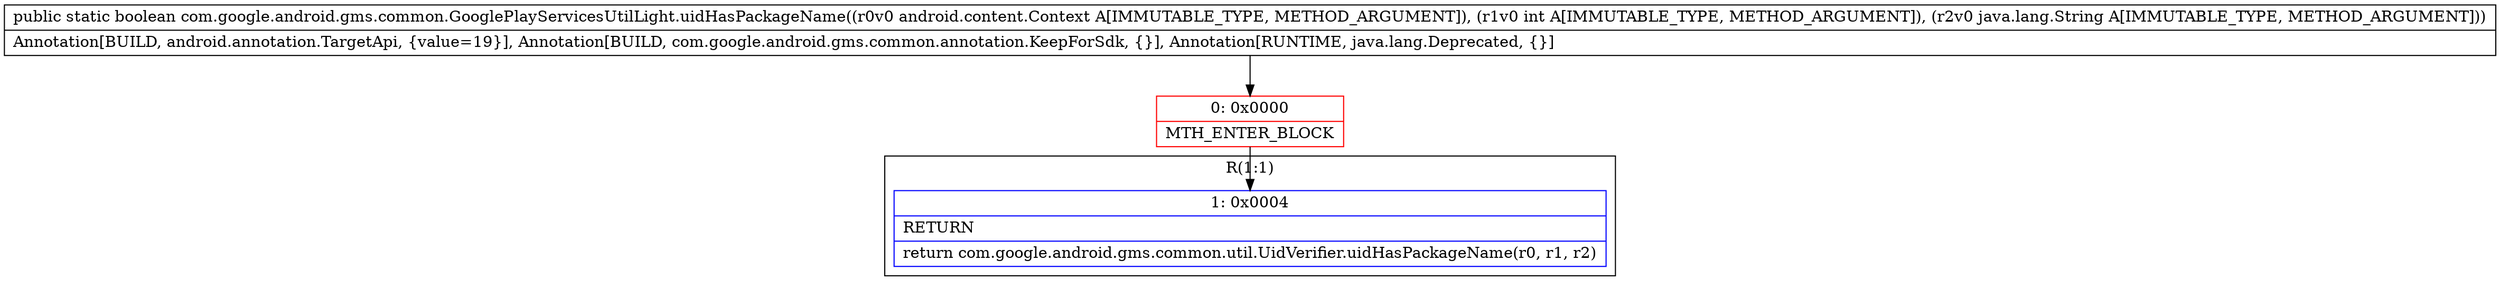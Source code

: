 digraph "CFG forcom.google.android.gms.common.GooglePlayServicesUtilLight.uidHasPackageName(Landroid\/content\/Context;ILjava\/lang\/String;)Z" {
subgraph cluster_Region_1123479856 {
label = "R(1:1)";
node [shape=record,color=blue];
Node_1 [shape=record,label="{1\:\ 0x0004|RETURN\l|return com.google.android.gms.common.util.UidVerifier.uidHasPackageName(r0, r1, r2)\l}"];
}
Node_0 [shape=record,color=red,label="{0\:\ 0x0000|MTH_ENTER_BLOCK\l}"];
MethodNode[shape=record,label="{public static boolean com.google.android.gms.common.GooglePlayServicesUtilLight.uidHasPackageName((r0v0 android.content.Context A[IMMUTABLE_TYPE, METHOD_ARGUMENT]), (r1v0 int A[IMMUTABLE_TYPE, METHOD_ARGUMENT]), (r2v0 java.lang.String A[IMMUTABLE_TYPE, METHOD_ARGUMENT]))  | Annotation[BUILD, android.annotation.TargetApi, \{value=19\}], Annotation[BUILD, com.google.android.gms.common.annotation.KeepForSdk, \{\}], Annotation[RUNTIME, java.lang.Deprecated, \{\}]\l}"];
MethodNode -> Node_0;
Node_0 -> Node_1;
}

